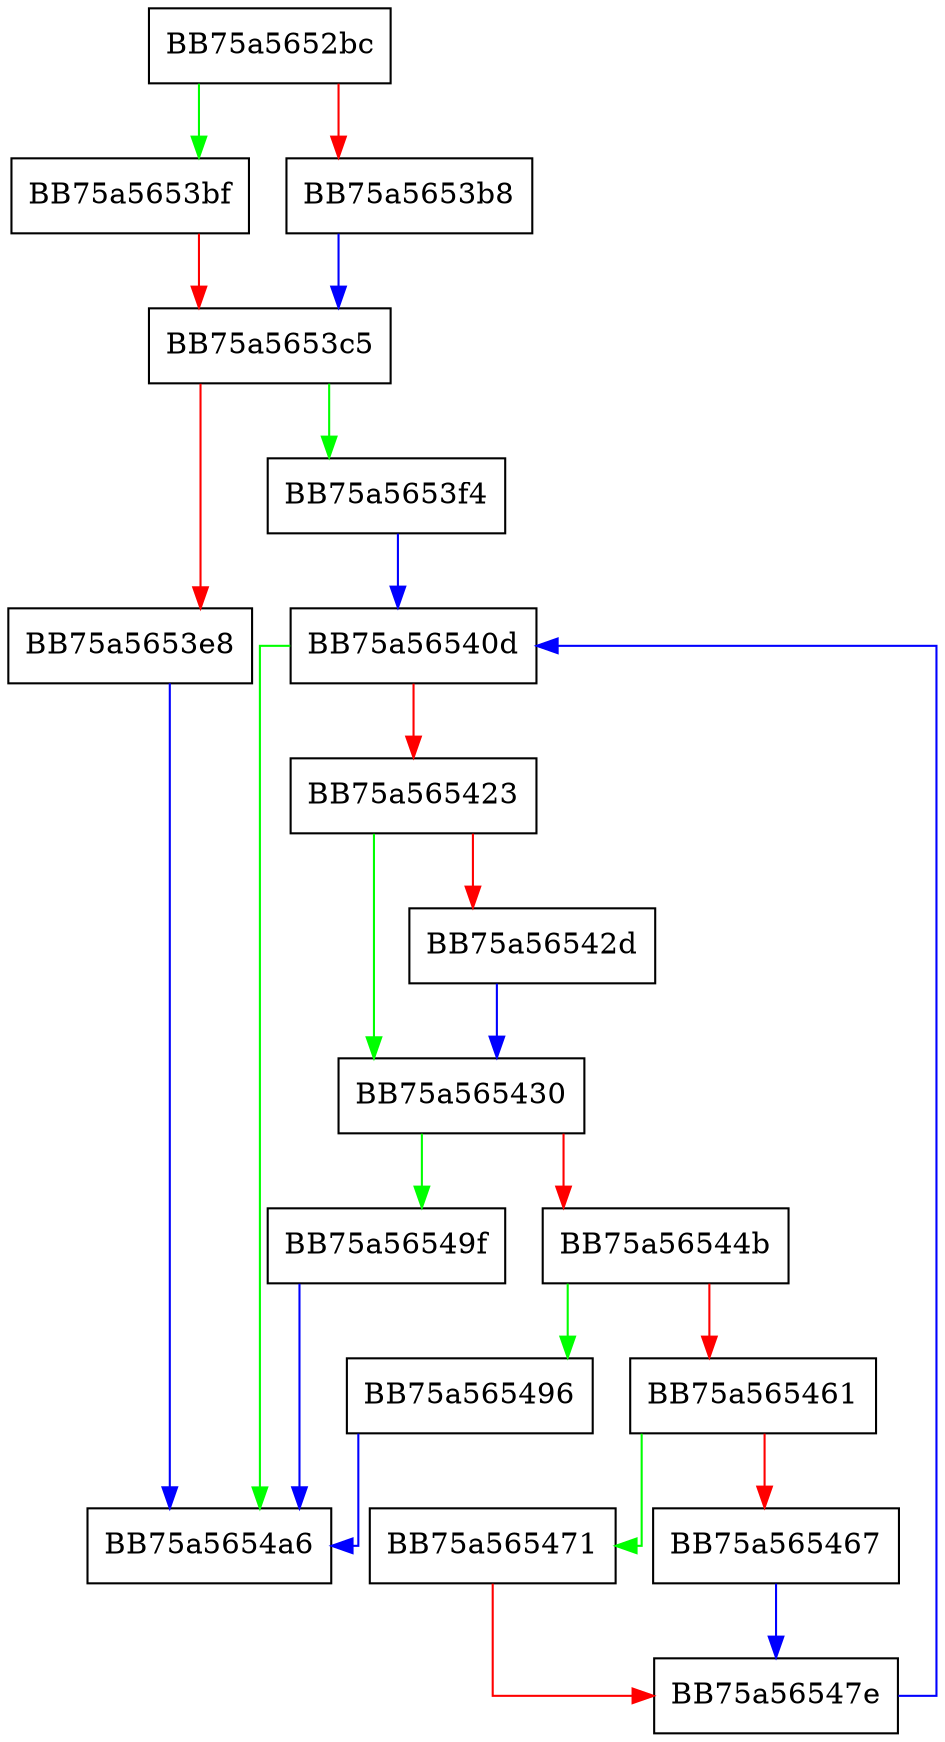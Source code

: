 digraph _read_counter_slots {
  node [shape="box"];
  graph [splines=ortho];
  BB75a5652bc -> BB75a5653bf [color="green"];
  BB75a5652bc -> BB75a5653b8 [color="red"];
  BB75a5653b8 -> BB75a5653c5 [color="blue"];
  BB75a5653bf -> BB75a5653c5 [color="red"];
  BB75a5653c5 -> BB75a5653f4 [color="green"];
  BB75a5653c5 -> BB75a5653e8 [color="red"];
  BB75a5653e8 -> BB75a5654a6 [color="blue"];
  BB75a5653f4 -> BB75a56540d [color="blue"];
  BB75a56540d -> BB75a5654a6 [color="green"];
  BB75a56540d -> BB75a565423 [color="red"];
  BB75a565423 -> BB75a565430 [color="green"];
  BB75a565423 -> BB75a56542d [color="red"];
  BB75a56542d -> BB75a565430 [color="blue"];
  BB75a565430 -> BB75a56549f [color="green"];
  BB75a565430 -> BB75a56544b [color="red"];
  BB75a56544b -> BB75a565496 [color="green"];
  BB75a56544b -> BB75a565461 [color="red"];
  BB75a565461 -> BB75a565471 [color="green"];
  BB75a565461 -> BB75a565467 [color="red"];
  BB75a565467 -> BB75a56547e [color="blue"];
  BB75a565471 -> BB75a56547e [color="red"];
  BB75a56547e -> BB75a56540d [color="blue"];
  BB75a565496 -> BB75a5654a6 [color="blue"];
  BB75a56549f -> BB75a5654a6 [color="blue"];
}